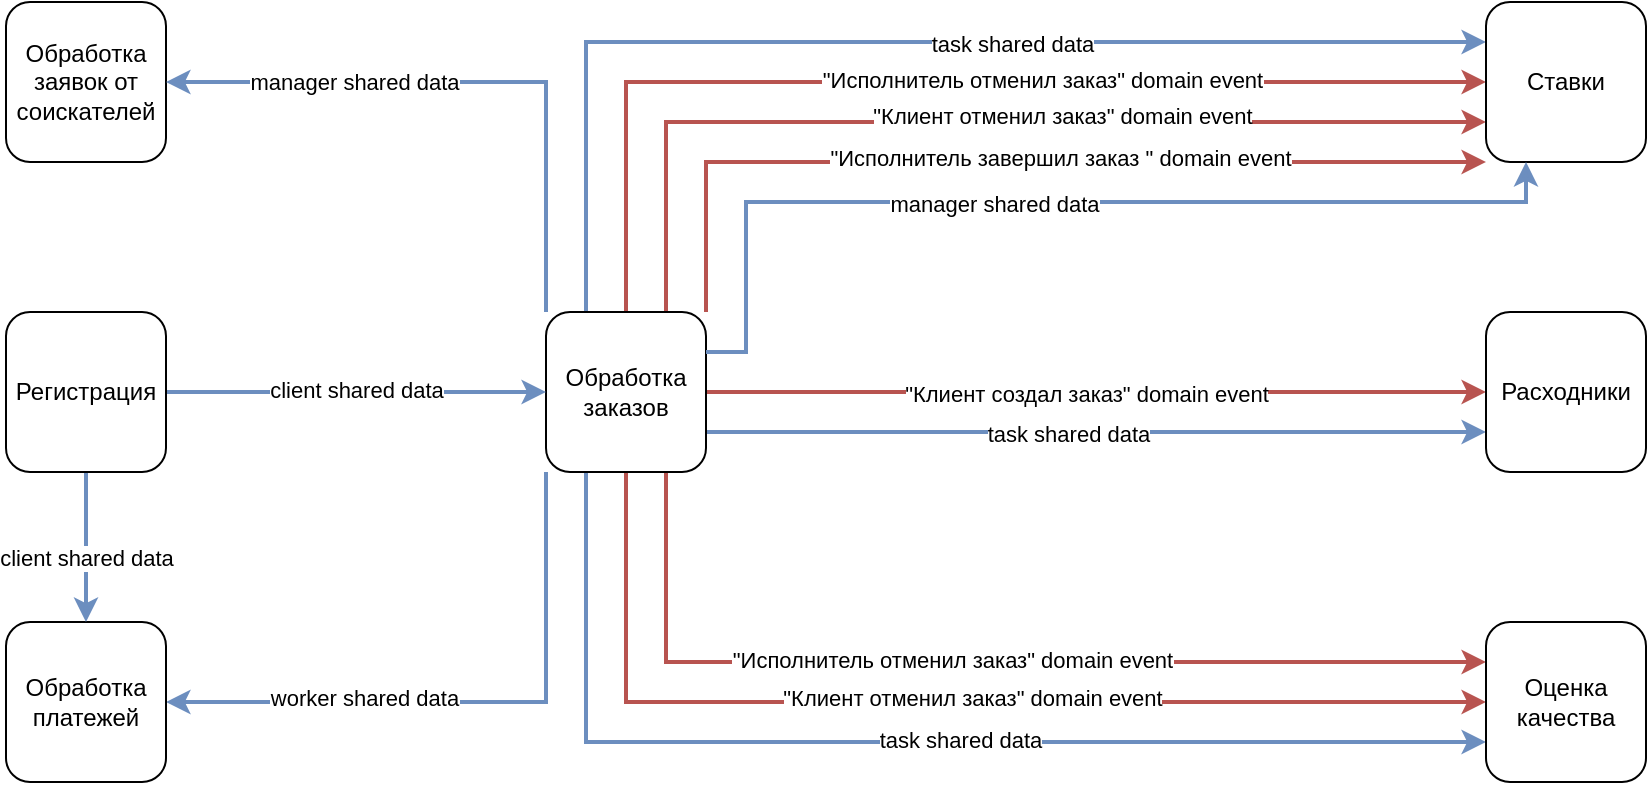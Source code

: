 <mxfile version="26.0.4">
  <diagram name="Страница — 1" id="VoO985jPRH64fFYadprU">
    <mxGraphModel dx="1035" dy="756" grid="1" gridSize="10" guides="1" tooltips="1" connect="1" arrows="1" fold="1" page="1" pageScale="1" pageWidth="827" pageHeight="1169" math="0" shadow="0">
      <root>
        <mxCell id="0" />
        <mxCell id="1" parent="0" />
        <mxCell id="FXwzLCWcbfkPv1vozMQk-4" value="Обработка заявок от соискателей" style="whiteSpace=wrap;html=1;aspect=fixed;rounded=1;" parent="1" vertex="1">
          <mxGeometry x="60" y="350" width="80" height="80" as="geometry" />
        </mxCell>
        <mxCell id="FXwzLCWcbfkPv1vozMQk-10" style="edgeStyle=orthogonalEdgeStyle;rounded=0;orthogonalLoop=1;jettySize=auto;html=1;entryX=0;entryY=0.75;entryDx=0;entryDy=0;fillColor=#dae8fc;strokeColor=#6c8ebf;strokeWidth=2;exitX=1;exitY=0.75;exitDx=0;exitDy=0;" parent="1" source="FXwzLCWcbfkPv1vozMQk-5" target="FXwzLCWcbfkPv1vozMQk-6" edge="1">
          <mxGeometry relative="1" as="geometry" />
        </mxCell>
        <mxCell id="FXwzLCWcbfkPv1vozMQk-11" value="task shared data" style="edgeLabel;html=1;align=center;verticalAlign=middle;resizable=0;points=[];" parent="FXwzLCWcbfkPv1vozMQk-10" vertex="1" connectable="0">
          <mxGeometry x="-0.073" y="-1" relative="1" as="geometry">
            <mxPoint as="offset" />
          </mxGeometry>
        </mxCell>
        <mxCell id="FXwzLCWcbfkPv1vozMQk-12" style="edgeStyle=orthogonalEdgeStyle;rounded=0;orthogonalLoop=1;jettySize=auto;html=1;entryX=0;entryY=0.75;entryDx=0;entryDy=0;strokeColor=#6c8ebf;strokeWidth=2;align=center;verticalAlign=middle;fontFamily=Helvetica;fontSize=11;fontColor=default;labelBackgroundColor=default;endArrow=classic;fillColor=#dae8fc;exitX=0.25;exitY=1;exitDx=0;exitDy=0;" parent="1" source="FXwzLCWcbfkPv1vozMQk-5" target="FXwzLCWcbfkPv1vozMQk-8" edge="1">
          <mxGeometry relative="1" as="geometry">
            <Array as="points">
              <mxPoint x="350" y="720" />
            </Array>
          </mxGeometry>
        </mxCell>
        <mxCell id="FXwzLCWcbfkPv1vozMQk-13" value="task shared data" style="edgeLabel;html=1;align=center;verticalAlign=middle;resizable=0;points=[];rounded=0;strokeColor=#6c8ebf;strokeWidth=2;fontFamily=Helvetica;fontSize=11;fontColor=default;labelBackgroundColor=default;fillColor=#dae8fc;" parent="FXwzLCWcbfkPv1vozMQk-12" vertex="1" connectable="0">
          <mxGeometry x="0.373" y="1" relative="1" as="geometry">
            <mxPoint x="-80" as="offset" />
          </mxGeometry>
        </mxCell>
        <mxCell id="FXwzLCWcbfkPv1vozMQk-14" style="edgeStyle=orthogonalEdgeStyle;rounded=0;orthogonalLoop=1;jettySize=auto;html=1;entryX=0;entryY=0.25;entryDx=0;entryDy=0;strokeColor=#6c8ebf;strokeWidth=2;align=center;verticalAlign=middle;fontFamily=Helvetica;fontSize=11;fontColor=default;labelBackgroundColor=default;endArrow=classic;fillColor=#dae8fc;exitX=0.25;exitY=0;exitDx=0;exitDy=0;" parent="1" source="FXwzLCWcbfkPv1vozMQk-5" target="FXwzLCWcbfkPv1vozMQk-9" edge="1">
          <mxGeometry relative="1" as="geometry" />
        </mxCell>
        <mxCell id="FXwzLCWcbfkPv1vozMQk-15" value="task shared data" style="edgeLabel;html=1;align=center;verticalAlign=middle;resizable=0;points=[];rounded=0;strokeColor=#6c8ebf;strokeWidth=2;fontFamily=Helvetica;fontSize=11;fontColor=default;labelBackgroundColor=default;fillColor=#dae8fc;" parent="FXwzLCWcbfkPv1vozMQk-14" vertex="1" connectable="0">
          <mxGeometry x="-0.015" y="-1" relative="1" as="geometry">
            <mxPoint x="60" as="offset" />
          </mxGeometry>
        </mxCell>
        <mxCell id="FXwzLCWcbfkPv1vozMQk-16" style="edgeStyle=orthogonalEdgeStyle;rounded=0;orthogonalLoop=1;jettySize=auto;html=1;entryX=0;entryY=0.5;entryDx=0;entryDy=0;strokeWidth=2;fillColor=#f8cecc;strokeColor=#b85450;exitX=1;exitY=0.5;exitDx=0;exitDy=0;" parent="1" source="FXwzLCWcbfkPv1vozMQk-5" target="FXwzLCWcbfkPv1vozMQk-6" edge="1">
          <mxGeometry relative="1" as="geometry">
            <mxPoint x="410" y="380" as="sourcePoint" />
            <Array as="points">
              <mxPoint x="610" y="545" />
              <mxPoint x="610" y="545" />
            </Array>
          </mxGeometry>
        </mxCell>
        <mxCell id="FXwzLCWcbfkPv1vozMQk-17" value="&quot;Клиент создал заказ&quot; domain event" style="edgeLabel;html=1;align=center;verticalAlign=middle;resizable=0;points=[];" parent="FXwzLCWcbfkPv1vozMQk-16" vertex="1" connectable="0">
          <mxGeometry x="-0.025" y="-1" relative="1" as="geometry">
            <mxPoint as="offset" />
          </mxGeometry>
        </mxCell>
        <mxCell id="FXwzLCWcbfkPv1vozMQk-18" style="edgeStyle=orthogonalEdgeStyle;rounded=0;orthogonalLoop=1;jettySize=auto;html=1;exitX=0.5;exitY=1;exitDx=0;exitDy=0;entryX=0;entryY=0.5;entryDx=0;entryDy=0;strokeColor=#b85450;strokeWidth=2;align=center;verticalAlign=middle;fontFamily=Helvetica;fontSize=11;fontColor=default;labelBackgroundColor=default;endArrow=classic;fillColor=#f8cecc;" parent="1" source="FXwzLCWcbfkPv1vozMQk-5" target="FXwzLCWcbfkPv1vozMQk-8" edge="1">
          <mxGeometry relative="1" as="geometry">
            <Array as="points">
              <mxPoint x="370" y="700" />
            </Array>
          </mxGeometry>
        </mxCell>
        <mxCell id="FXwzLCWcbfkPv1vozMQk-19" value="&quot;Клиент отменил заказ&quot; domain event" style="edgeLabel;html=1;align=center;verticalAlign=middle;resizable=0;points=[];" parent="FXwzLCWcbfkPv1vozMQk-18" vertex="1" connectable="0">
          <mxGeometry x="-0.017" y="2" relative="1" as="geometry">
            <mxPoint x="20" as="offset" />
          </mxGeometry>
        </mxCell>
        <mxCell id="FXwzLCWcbfkPv1vozMQk-20" style="edgeStyle=orthogonalEdgeStyle;rounded=0;orthogonalLoop=1;jettySize=auto;html=1;exitX=0.75;exitY=1;exitDx=0;exitDy=0;entryX=0;entryY=0.25;entryDx=0;entryDy=0;strokeColor=#b85450;strokeWidth=2;align=center;verticalAlign=middle;fontFamily=Helvetica;fontSize=11;fontColor=default;labelBackgroundColor=default;endArrow=classic;fillColor=#f8cecc;" parent="1" source="FXwzLCWcbfkPv1vozMQk-5" target="FXwzLCWcbfkPv1vozMQk-8" edge="1">
          <mxGeometry relative="1" as="geometry">
            <Array as="points">
              <mxPoint x="390" y="680" />
            </Array>
          </mxGeometry>
        </mxCell>
        <mxCell id="FXwzLCWcbfkPv1vozMQk-21" value="&quot;Исполнитель отменил заказ&quot; domain event" style="edgeLabel;html=1;align=center;verticalAlign=middle;resizable=0;points=[];rounded=0;strokeColor=#b85450;strokeWidth=2;fontFamily=Helvetica;fontSize=11;fontColor=default;labelBackgroundColor=default;fillColor=#f8cecc;" parent="FXwzLCWcbfkPv1vozMQk-20" vertex="1" connectable="0">
          <mxGeometry x="-0.308" y="1" relative="1" as="geometry">
            <mxPoint x="63" as="offset" />
          </mxGeometry>
        </mxCell>
        <mxCell id="FXwzLCWcbfkPv1vozMQk-22" style="edgeStyle=orthogonalEdgeStyle;rounded=0;orthogonalLoop=1;jettySize=auto;html=1;strokeColor=#b85450;strokeWidth=2;align=center;verticalAlign=middle;fontFamily=Helvetica;fontSize=11;fontColor=default;labelBackgroundColor=default;endArrow=classic;fillColor=#f8cecc;entryX=0;entryY=0.5;entryDx=0;entryDy=0;" parent="1" source="FXwzLCWcbfkPv1vozMQk-5" target="FXwzLCWcbfkPv1vozMQk-9" edge="1">
          <mxGeometry relative="1" as="geometry">
            <mxPoint x="680" y="420" as="targetPoint" />
            <Array as="points">
              <mxPoint x="370" y="390" />
            </Array>
          </mxGeometry>
        </mxCell>
        <mxCell id="FXwzLCWcbfkPv1vozMQk-24" value="&quot;Исполнитель отменил заказ&quot; domain event" style="edgeLabel;html=1;align=center;verticalAlign=middle;resizable=0;points=[];" parent="FXwzLCWcbfkPv1vozMQk-22" vertex="1" connectable="0">
          <mxGeometry x="-0.329" y="-3" relative="1" as="geometry">
            <mxPoint x="140" y="-4" as="offset" />
          </mxGeometry>
        </mxCell>
        <mxCell id="FXwzLCWcbfkPv1vozMQk-25" style="edgeStyle=orthogonalEdgeStyle;rounded=0;orthogonalLoop=1;jettySize=auto;html=1;exitX=0.75;exitY=0;exitDx=0;exitDy=0;entryX=0;entryY=0.75;entryDx=0;entryDy=0;strokeColor=#b85450;strokeWidth=2;align=center;verticalAlign=middle;fontFamily=Helvetica;fontSize=11;fontColor=default;labelBackgroundColor=default;endArrow=classic;fillColor=#f8cecc;" parent="1" source="FXwzLCWcbfkPv1vozMQk-5" target="FXwzLCWcbfkPv1vozMQk-9" edge="1">
          <mxGeometry relative="1" as="geometry">
            <Array as="points">
              <mxPoint x="390" y="410" />
            </Array>
          </mxGeometry>
        </mxCell>
        <mxCell id="FXwzLCWcbfkPv1vozMQk-26" value="&quot;Клиент отменил заказ&quot; domain event" style="edgeLabel;html=1;align=center;verticalAlign=middle;resizable=0;points=[];rounded=0;strokeColor=#b85450;strokeWidth=2;fontFamily=Helvetica;fontSize=11;fontColor=default;labelBackgroundColor=default;fillColor=#f8cecc;" parent="FXwzLCWcbfkPv1vozMQk-25" vertex="1" connectable="0">
          <mxGeometry x="-0.552" y="3" relative="1" as="geometry">
            <mxPoint x="180" as="offset" />
          </mxGeometry>
        </mxCell>
        <mxCell id="FXwzLCWcbfkPv1vozMQk-29" style="edgeStyle=orthogonalEdgeStyle;rounded=0;orthogonalLoop=1;jettySize=auto;html=1;exitX=1;exitY=0;exitDx=0;exitDy=0;entryX=0;entryY=1;entryDx=0;entryDy=0;strokeColor=#b85450;strokeWidth=2;align=center;verticalAlign=middle;fontFamily=Helvetica;fontSize=11;fontColor=default;labelBackgroundColor=default;endArrow=classic;fillColor=#f8cecc;" parent="1" source="FXwzLCWcbfkPv1vozMQk-5" target="FXwzLCWcbfkPv1vozMQk-9" edge="1">
          <mxGeometry relative="1" as="geometry">
            <Array as="points">
              <mxPoint x="410" y="430" />
            </Array>
          </mxGeometry>
        </mxCell>
        <mxCell id="FXwzLCWcbfkPv1vozMQk-31" value="&quot;Исполнитель завершил заказ&lt;span style=&quot;color: light-dark(rgb(0, 0, 0), rgb(255, 255, 255));&quot;&gt;&amp;nbsp;&quot; domain event&lt;/span&gt;" style="edgeLabel;html=1;align=center;verticalAlign=middle;resizable=0;points=[];labelBackgroundColor=default;" parent="FXwzLCWcbfkPv1vozMQk-29" vertex="1" connectable="0">
          <mxGeometry x="-0.817" y="-1" relative="1" as="geometry">
            <mxPoint x="176" y="-35" as="offset" />
          </mxGeometry>
        </mxCell>
        <mxCell id="22VAuJL9Of5hzlI6LCMu-8" style="edgeStyle=orthogonalEdgeStyle;rounded=0;orthogonalLoop=1;jettySize=auto;html=1;entryX=1;entryY=0.5;entryDx=0;entryDy=0;exitX=0;exitY=0;exitDx=0;exitDy=0;strokeColor=#6c8ebf;strokeWidth=2;align=center;verticalAlign=middle;fontFamily=Helvetica;fontSize=11;fontColor=default;labelBackgroundColor=default;endArrow=classic;fillColor=#dae8fc;" edge="1" parent="1" source="FXwzLCWcbfkPv1vozMQk-5" target="FXwzLCWcbfkPv1vozMQk-4">
          <mxGeometry relative="1" as="geometry" />
        </mxCell>
        <mxCell id="22VAuJL9Of5hzlI6LCMu-9" value="manager shared data" style="edgeLabel;html=1;align=center;verticalAlign=middle;resizable=0;points=[];rounded=0;strokeColor=#6c8ebf;strokeWidth=2;fontFamily=Helvetica;fontSize=11;fontColor=default;labelBackgroundColor=default;fillColor=#dae8fc;" vertex="1" connectable="0" parent="22VAuJL9Of5hzlI6LCMu-8">
          <mxGeometry x="0.384" y="2" relative="1" as="geometry">
            <mxPoint y="-2" as="offset" />
          </mxGeometry>
        </mxCell>
        <mxCell id="22VAuJL9Of5hzlI6LCMu-12" style="edgeStyle=orthogonalEdgeStyle;rounded=0;orthogonalLoop=1;jettySize=auto;html=1;entryX=1;entryY=0.5;entryDx=0;entryDy=0;exitX=0;exitY=1;exitDx=0;exitDy=0;strokeColor=#6c8ebf;strokeWidth=2;align=center;verticalAlign=middle;fontFamily=Helvetica;fontSize=11;fontColor=default;labelBackgroundColor=default;endArrow=classic;fillColor=#dae8fc;" edge="1" parent="1" source="FXwzLCWcbfkPv1vozMQk-5" target="FXwzLCWcbfkPv1vozMQk-7">
          <mxGeometry relative="1" as="geometry">
            <mxPoint x="270" y="600" as="sourcePoint" />
            <Array as="points">
              <mxPoint x="330" y="700" />
            </Array>
          </mxGeometry>
        </mxCell>
        <mxCell id="22VAuJL9Of5hzlI6LCMu-14" value="worker shared data" style="edgeLabel;html=1;align=center;verticalAlign=middle;resizable=0;points=[];rounded=0;strokeColor=#6c8ebf;strokeWidth=2;fontFamily=Helvetica;fontSize=11;fontColor=default;labelBackgroundColor=default;fillColor=#dae8fc;" vertex="1" connectable="0" parent="22VAuJL9Of5hzlI6LCMu-12">
          <mxGeometry x="-0.465" relative="1" as="geometry">
            <mxPoint x="-91" y="31" as="offset" />
          </mxGeometry>
        </mxCell>
        <mxCell id="FXwzLCWcbfkPv1vozMQk-5" value="Обработка заказов" style="whiteSpace=wrap;html=1;aspect=fixed;rounded=1;strokeColor=default;align=center;verticalAlign=middle;fontFamily=Helvetica;fontSize=12;fontColor=default;fillColor=default;" parent="1" vertex="1">
          <mxGeometry x="330" y="505" width="80" height="80" as="geometry" />
        </mxCell>
        <mxCell id="FXwzLCWcbfkPv1vozMQk-6" value="Расходники" style="whiteSpace=wrap;html=1;aspect=fixed;rounded=1;strokeColor=default;align=center;verticalAlign=middle;fontFamily=Helvetica;fontSize=12;fontColor=default;fillColor=default;" parent="1" vertex="1">
          <mxGeometry x="800" y="505" width="80" height="80" as="geometry" />
        </mxCell>
        <mxCell id="FXwzLCWcbfkPv1vozMQk-7" value="Обработка платежей" style="whiteSpace=wrap;html=1;aspect=fixed;rounded=1;strokeColor=default;align=center;verticalAlign=middle;fontFamily=Helvetica;fontSize=12;fontColor=default;fillColor=default;" parent="1" vertex="1">
          <mxGeometry x="60" y="660" width="80" height="80" as="geometry" />
        </mxCell>
        <mxCell id="FXwzLCWcbfkPv1vozMQk-8" value="Оценка качества" style="whiteSpace=wrap;html=1;aspect=fixed;rounded=1;strokeColor=default;align=center;verticalAlign=middle;fontFamily=Helvetica;fontSize=12;fontColor=default;fillColor=default;" parent="1" vertex="1">
          <mxGeometry x="800" y="660" width="80" height="80" as="geometry" />
        </mxCell>
        <mxCell id="FXwzLCWcbfkPv1vozMQk-9" value="Ставки" style="whiteSpace=wrap;html=1;aspect=fixed;rounded=1;strokeColor=default;align=center;verticalAlign=middle;fontFamily=Helvetica;fontSize=12;fontColor=default;fillColor=default;" parent="1" vertex="1">
          <mxGeometry x="800" y="350" width="80" height="80" as="geometry" />
        </mxCell>
        <mxCell id="22VAuJL9Of5hzlI6LCMu-4" style="edgeStyle=orthogonalEdgeStyle;rounded=0;orthogonalLoop=1;jettySize=auto;html=1;entryX=0;entryY=0.5;entryDx=0;entryDy=0;strokeColor=#6c8ebf;strokeWidth=2;align=center;verticalAlign=middle;fontFamily=Helvetica;fontSize=11;fontColor=default;labelBackgroundColor=default;endArrow=classic;fillColor=#dae8fc;" edge="1" parent="1" source="22VAuJL9Of5hzlI6LCMu-3" target="FXwzLCWcbfkPv1vozMQk-5">
          <mxGeometry relative="1" as="geometry" />
        </mxCell>
        <mxCell id="22VAuJL9Of5hzlI6LCMu-5" value="client shared data" style="edgeLabel;html=1;align=center;verticalAlign=middle;resizable=0;points=[];rounded=0;strokeColor=#6c8ebf;strokeWidth=2;fontFamily=Helvetica;fontSize=11;fontColor=default;labelBackgroundColor=default;fillColor=#dae8fc;" vertex="1" connectable="0" parent="22VAuJL9Of5hzlI6LCMu-4">
          <mxGeometry x="-0.003" y="1" relative="1" as="geometry">
            <mxPoint as="offset" />
          </mxGeometry>
        </mxCell>
        <mxCell id="22VAuJL9Of5hzlI6LCMu-6" style="edgeStyle=orthogonalEdgeStyle;rounded=0;orthogonalLoop=1;jettySize=auto;html=1;strokeColor=#6c8ebf;strokeWidth=2;align=center;verticalAlign=middle;fontFamily=Helvetica;fontSize=11;fontColor=default;labelBackgroundColor=default;endArrow=classic;fillColor=#dae8fc;entryX=0.5;entryY=0;entryDx=0;entryDy=0;" edge="1" parent="1" source="22VAuJL9Of5hzlI6LCMu-3" target="FXwzLCWcbfkPv1vozMQk-7">
          <mxGeometry relative="1" as="geometry">
            <mxPoint x="100" y="640" as="targetPoint" />
          </mxGeometry>
        </mxCell>
        <mxCell id="22VAuJL9Of5hzlI6LCMu-7" value="client shared data" style="edgeLabel;html=1;align=center;verticalAlign=middle;resizable=0;points=[];rounded=0;strokeColor=#6c8ebf;strokeWidth=2;fontFamily=Helvetica;fontSize=11;fontColor=default;labelBackgroundColor=default;fillColor=#dae8fc;" vertex="1" connectable="0" parent="22VAuJL9Of5hzlI6LCMu-6">
          <mxGeometry x="0.127" relative="1" as="geometry">
            <mxPoint as="offset" />
          </mxGeometry>
        </mxCell>
        <mxCell id="22VAuJL9Of5hzlI6LCMu-3" value="Регистрация" style="whiteSpace=wrap;html=1;aspect=fixed;rounded=1;" vertex="1" parent="1">
          <mxGeometry x="60" y="505" width="80" height="80" as="geometry" />
        </mxCell>
        <mxCell id="22VAuJL9Of5hzlI6LCMu-10" style="edgeStyle=orthogonalEdgeStyle;rounded=0;orthogonalLoop=1;jettySize=auto;html=1;entryX=0.25;entryY=1;entryDx=0;entryDy=0;exitX=1;exitY=0.25;exitDx=0;exitDy=0;strokeColor=#6c8ebf;strokeWidth=2;align=center;verticalAlign=middle;fontFamily=Helvetica;fontSize=11;fontColor=default;labelBackgroundColor=default;endArrow=classic;fillColor=#dae8fc;" edge="1" parent="1" source="FXwzLCWcbfkPv1vozMQk-5" target="FXwzLCWcbfkPv1vozMQk-9">
          <mxGeometry relative="1" as="geometry">
            <mxPoint x="780" y="460" as="targetPoint" />
            <Array as="points">
              <mxPoint x="430" y="525" />
              <mxPoint x="430" y="450" />
              <mxPoint x="820" y="450" />
            </Array>
          </mxGeometry>
        </mxCell>
        <mxCell id="22VAuJL9Of5hzlI6LCMu-11" value="manager shared data" style="edgeLabel;html=1;align=center;verticalAlign=middle;resizable=0;points=[];" vertex="1" connectable="0" parent="22VAuJL9Of5hzlI6LCMu-10">
          <mxGeometry x="0.145" y="-1" relative="1" as="geometry">
            <mxPoint x="-70" as="offset" />
          </mxGeometry>
        </mxCell>
      </root>
    </mxGraphModel>
  </diagram>
</mxfile>
